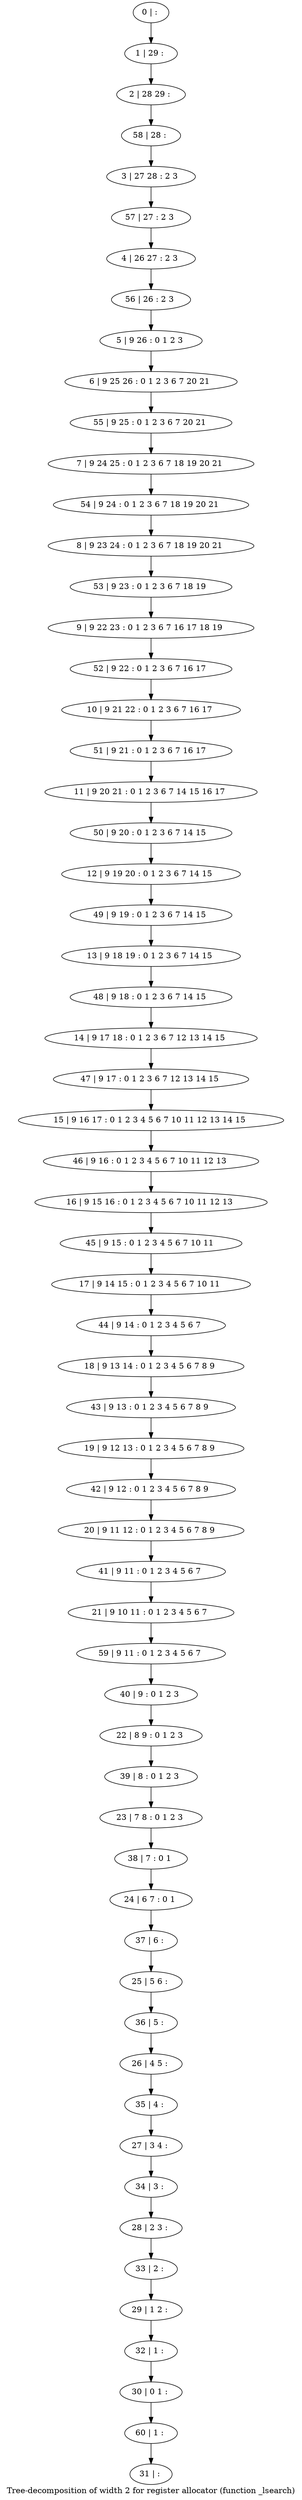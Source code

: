 digraph G {
graph [label="Tree-decomposition of width 2 for register allocator (function _lsearch)"]
0[label="0 | : "];
1[label="1 | 29 : "];
2[label="2 | 28 29 : "];
3[label="3 | 27 28 : 2 3 "];
4[label="4 | 26 27 : 2 3 "];
5[label="5 | 9 26 : 0 1 2 3 "];
6[label="6 | 9 25 26 : 0 1 2 3 6 7 20 21 "];
7[label="7 | 9 24 25 : 0 1 2 3 6 7 18 19 20 21 "];
8[label="8 | 9 23 24 : 0 1 2 3 6 7 18 19 20 21 "];
9[label="9 | 9 22 23 : 0 1 2 3 6 7 16 17 18 19 "];
10[label="10 | 9 21 22 : 0 1 2 3 6 7 16 17 "];
11[label="11 | 9 20 21 : 0 1 2 3 6 7 14 15 16 17 "];
12[label="12 | 9 19 20 : 0 1 2 3 6 7 14 15 "];
13[label="13 | 9 18 19 : 0 1 2 3 6 7 14 15 "];
14[label="14 | 9 17 18 : 0 1 2 3 6 7 12 13 14 15 "];
15[label="15 | 9 16 17 : 0 1 2 3 4 5 6 7 10 11 12 13 14 15 "];
16[label="16 | 9 15 16 : 0 1 2 3 4 5 6 7 10 11 12 13 "];
17[label="17 | 9 14 15 : 0 1 2 3 4 5 6 7 10 11 "];
18[label="18 | 9 13 14 : 0 1 2 3 4 5 6 7 8 9 "];
19[label="19 | 9 12 13 : 0 1 2 3 4 5 6 7 8 9 "];
20[label="20 | 9 11 12 : 0 1 2 3 4 5 6 7 8 9 "];
21[label="21 | 9 10 11 : 0 1 2 3 4 5 6 7 "];
22[label="22 | 8 9 : 0 1 2 3 "];
23[label="23 | 7 8 : 0 1 2 3 "];
24[label="24 | 6 7 : 0 1 "];
25[label="25 | 5 6 : "];
26[label="26 | 4 5 : "];
27[label="27 | 3 4 : "];
28[label="28 | 2 3 : "];
29[label="29 | 1 2 : "];
30[label="30 | 0 1 : "];
31[label="31 | : "];
32[label="32 | 1 : "];
33[label="33 | 2 : "];
34[label="34 | 3 : "];
35[label="35 | 4 : "];
36[label="36 | 5 : "];
37[label="37 | 6 : "];
38[label="38 | 7 : 0 1 "];
39[label="39 | 8 : 0 1 2 3 "];
40[label="40 | 9 : 0 1 2 3 "];
41[label="41 | 9 11 : 0 1 2 3 4 5 6 7 "];
42[label="42 | 9 12 : 0 1 2 3 4 5 6 7 8 9 "];
43[label="43 | 9 13 : 0 1 2 3 4 5 6 7 8 9 "];
44[label="44 | 9 14 : 0 1 2 3 4 5 6 7 "];
45[label="45 | 9 15 : 0 1 2 3 4 5 6 7 10 11 "];
46[label="46 | 9 16 : 0 1 2 3 4 5 6 7 10 11 12 13 "];
47[label="47 | 9 17 : 0 1 2 3 6 7 12 13 14 15 "];
48[label="48 | 9 18 : 0 1 2 3 6 7 14 15 "];
49[label="49 | 9 19 : 0 1 2 3 6 7 14 15 "];
50[label="50 | 9 20 : 0 1 2 3 6 7 14 15 "];
51[label="51 | 9 21 : 0 1 2 3 6 7 16 17 "];
52[label="52 | 9 22 : 0 1 2 3 6 7 16 17 "];
53[label="53 | 9 23 : 0 1 2 3 6 7 18 19 "];
54[label="54 | 9 24 : 0 1 2 3 6 7 18 19 20 21 "];
55[label="55 | 9 25 : 0 1 2 3 6 7 20 21 "];
56[label="56 | 26 : 2 3 "];
57[label="57 | 27 : 2 3 "];
58[label="58 | 28 : "];
59[label="59 | 9 11 : 0 1 2 3 4 5 6 7 "];
60[label="60 | 1 : "];
0->1 ;
1->2 ;
5->6 ;
32->30 ;
29->32 ;
33->29 ;
28->33 ;
34->28 ;
27->34 ;
35->27 ;
26->35 ;
36->26 ;
25->36 ;
37->25 ;
24->37 ;
38->24 ;
23->38 ;
39->23 ;
22->39 ;
40->22 ;
41->21 ;
20->41 ;
42->20 ;
19->42 ;
43->19 ;
18->43 ;
44->18 ;
17->44 ;
45->17 ;
16->45 ;
46->16 ;
15->46 ;
47->15 ;
14->47 ;
48->14 ;
13->48 ;
49->13 ;
12->49 ;
50->12 ;
11->50 ;
51->11 ;
10->51 ;
52->10 ;
9->52 ;
53->9 ;
8->53 ;
54->8 ;
7->54 ;
55->7 ;
6->55 ;
56->5 ;
4->56 ;
57->4 ;
3->57 ;
58->3 ;
2->58 ;
59->40 ;
21->59 ;
60->31 ;
30->60 ;
}
